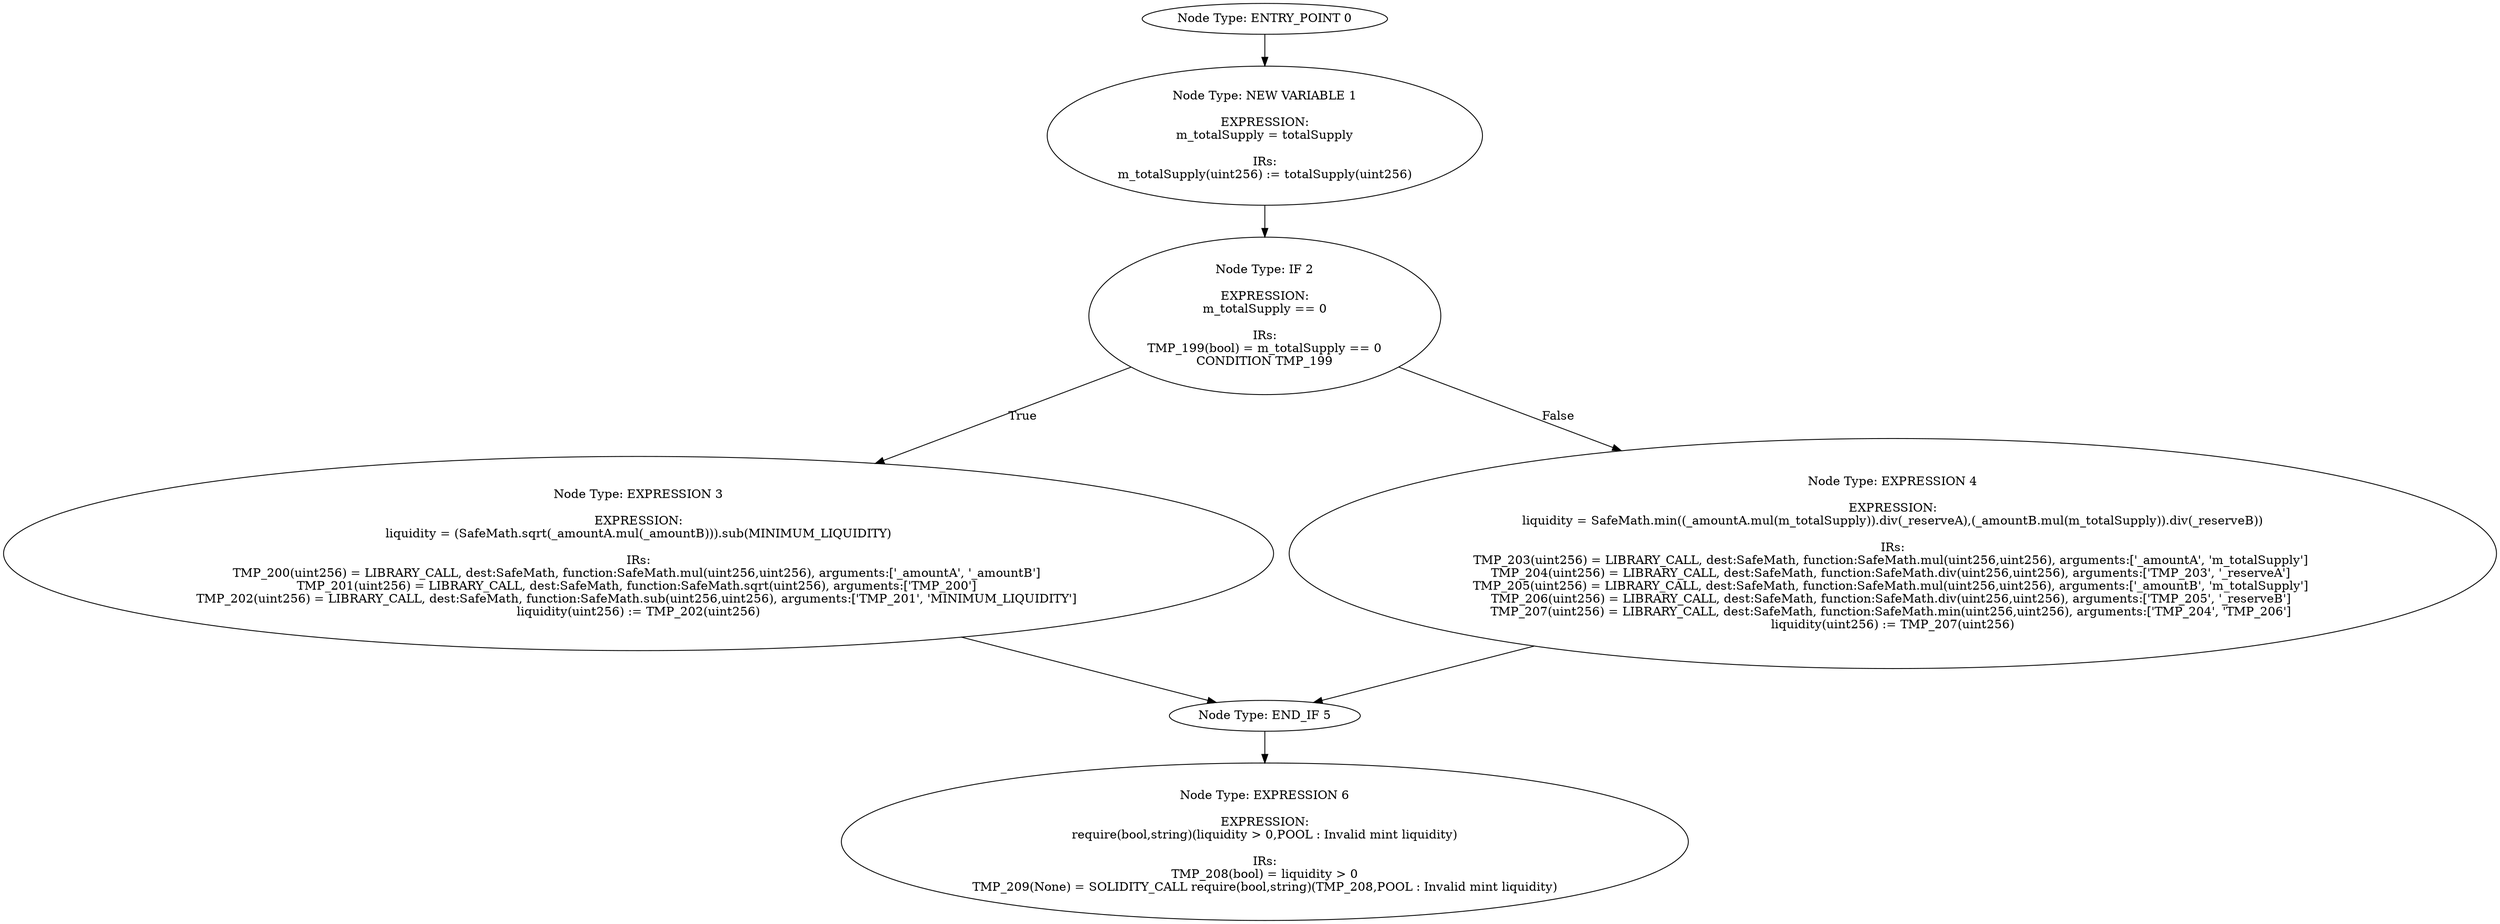 digraph{
0[label="Node Type: ENTRY_POINT 0
"];
0->1;
1[label="Node Type: NEW VARIABLE 1

EXPRESSION:
m_totalSupply = totalSupply

IRs:
m_totalSupply(uint256) := totalSupply(uint256)"];
1->2;
2[label="Node Type: IF 2

EXPRESSION:
m_totalSupply == 0

IRs:
TMP_199(bool) = m_totalSupply == 0
CONDITION TMP_199"];
2->3[label="True"];
2->4[label="False"];
3[label="Node Type: EXPRESSION 3

EXPRESSION:
liquidity = (SafeMath.sqrt(_amountA.mul(_amountB))).sub(MINIMUM_LIQUIDITY)

IRs:
TMP_200(uint256) = LIBRARY_CALL, dest:SafeMath, function:SafeMath.mul(uint256,uint256), arguments:['_amountA', '_amountB'] 
TMP_201(uint256) = LIBRARY_CALL, dest:SafeMath, function:SafeMath.sqrt(uint256), arguments:['TMP_200'] 
TMP_202(uint256) = LIBRARY_CALL, dest:SafeMath, function:SafeMath.sub(uint256,uint256), arguments:['TMP_201', 'MINIMUM_LIQUIDITY'] 
liquidity(uint256) := TMP_202(uint256)"];
3->5;
4[label="Node Type: EXPRESSION 4

EXPRESSION:
liquidity = SafeMath.min((_amountA.mul(m_totalSupply)).div(_reserveA),(_amountB.mul(m_totalSupply)).div(_reserveB))

IRs:
TMP_203(uint256) = LIBRARY_CALL, dest:SafeMath, function:SafeMath.mul(uint256,uint256), arguments:['_amountA', 'm_totalSupply'] 
TMP_204(uint256) = LIBRARY_CALL, dest:SafeMath, function:SafeMath.div(uint256,uint256), arguments:['TMP_203', '_reserveA'] 
TMP_205(uint256) = LIBRARY_CALL, dest:SafeMath, function:SafeMath.mul(uint256,uint256), arguments:['_amountB', 'm_totalSupply'] 
TMP_206(uint256) = LIBRARY_CALL, dest:SafeMath, function:SafeMath.div(uint256,uint256), arguments:['TMP_205', '_reserveB'] 
TMP_207(uint256) = LIBRARY_CALL, dest:SafeMath, function:SafeMath.min(uint256,uint256), arguments:['TMP_204', 'TMP_206'] 
liquidity(uint256) := TMP_207(uint256)"];
4->5;
5[label="Node Type: END_IF 5
"];
5->6;
6[label="Node Type: EXPRESSION 6

EXPRESSION:
require(bool,string)(liquidity > 0,POOL : Invalid mint liquidity)

IRs:
TMP_208(bool) = liquidity > 0
TMP_209(None) = SOLIDITY_CALL require(bool,string)(TMP_208,POOL : Invalid mint liquidity)"];
}
